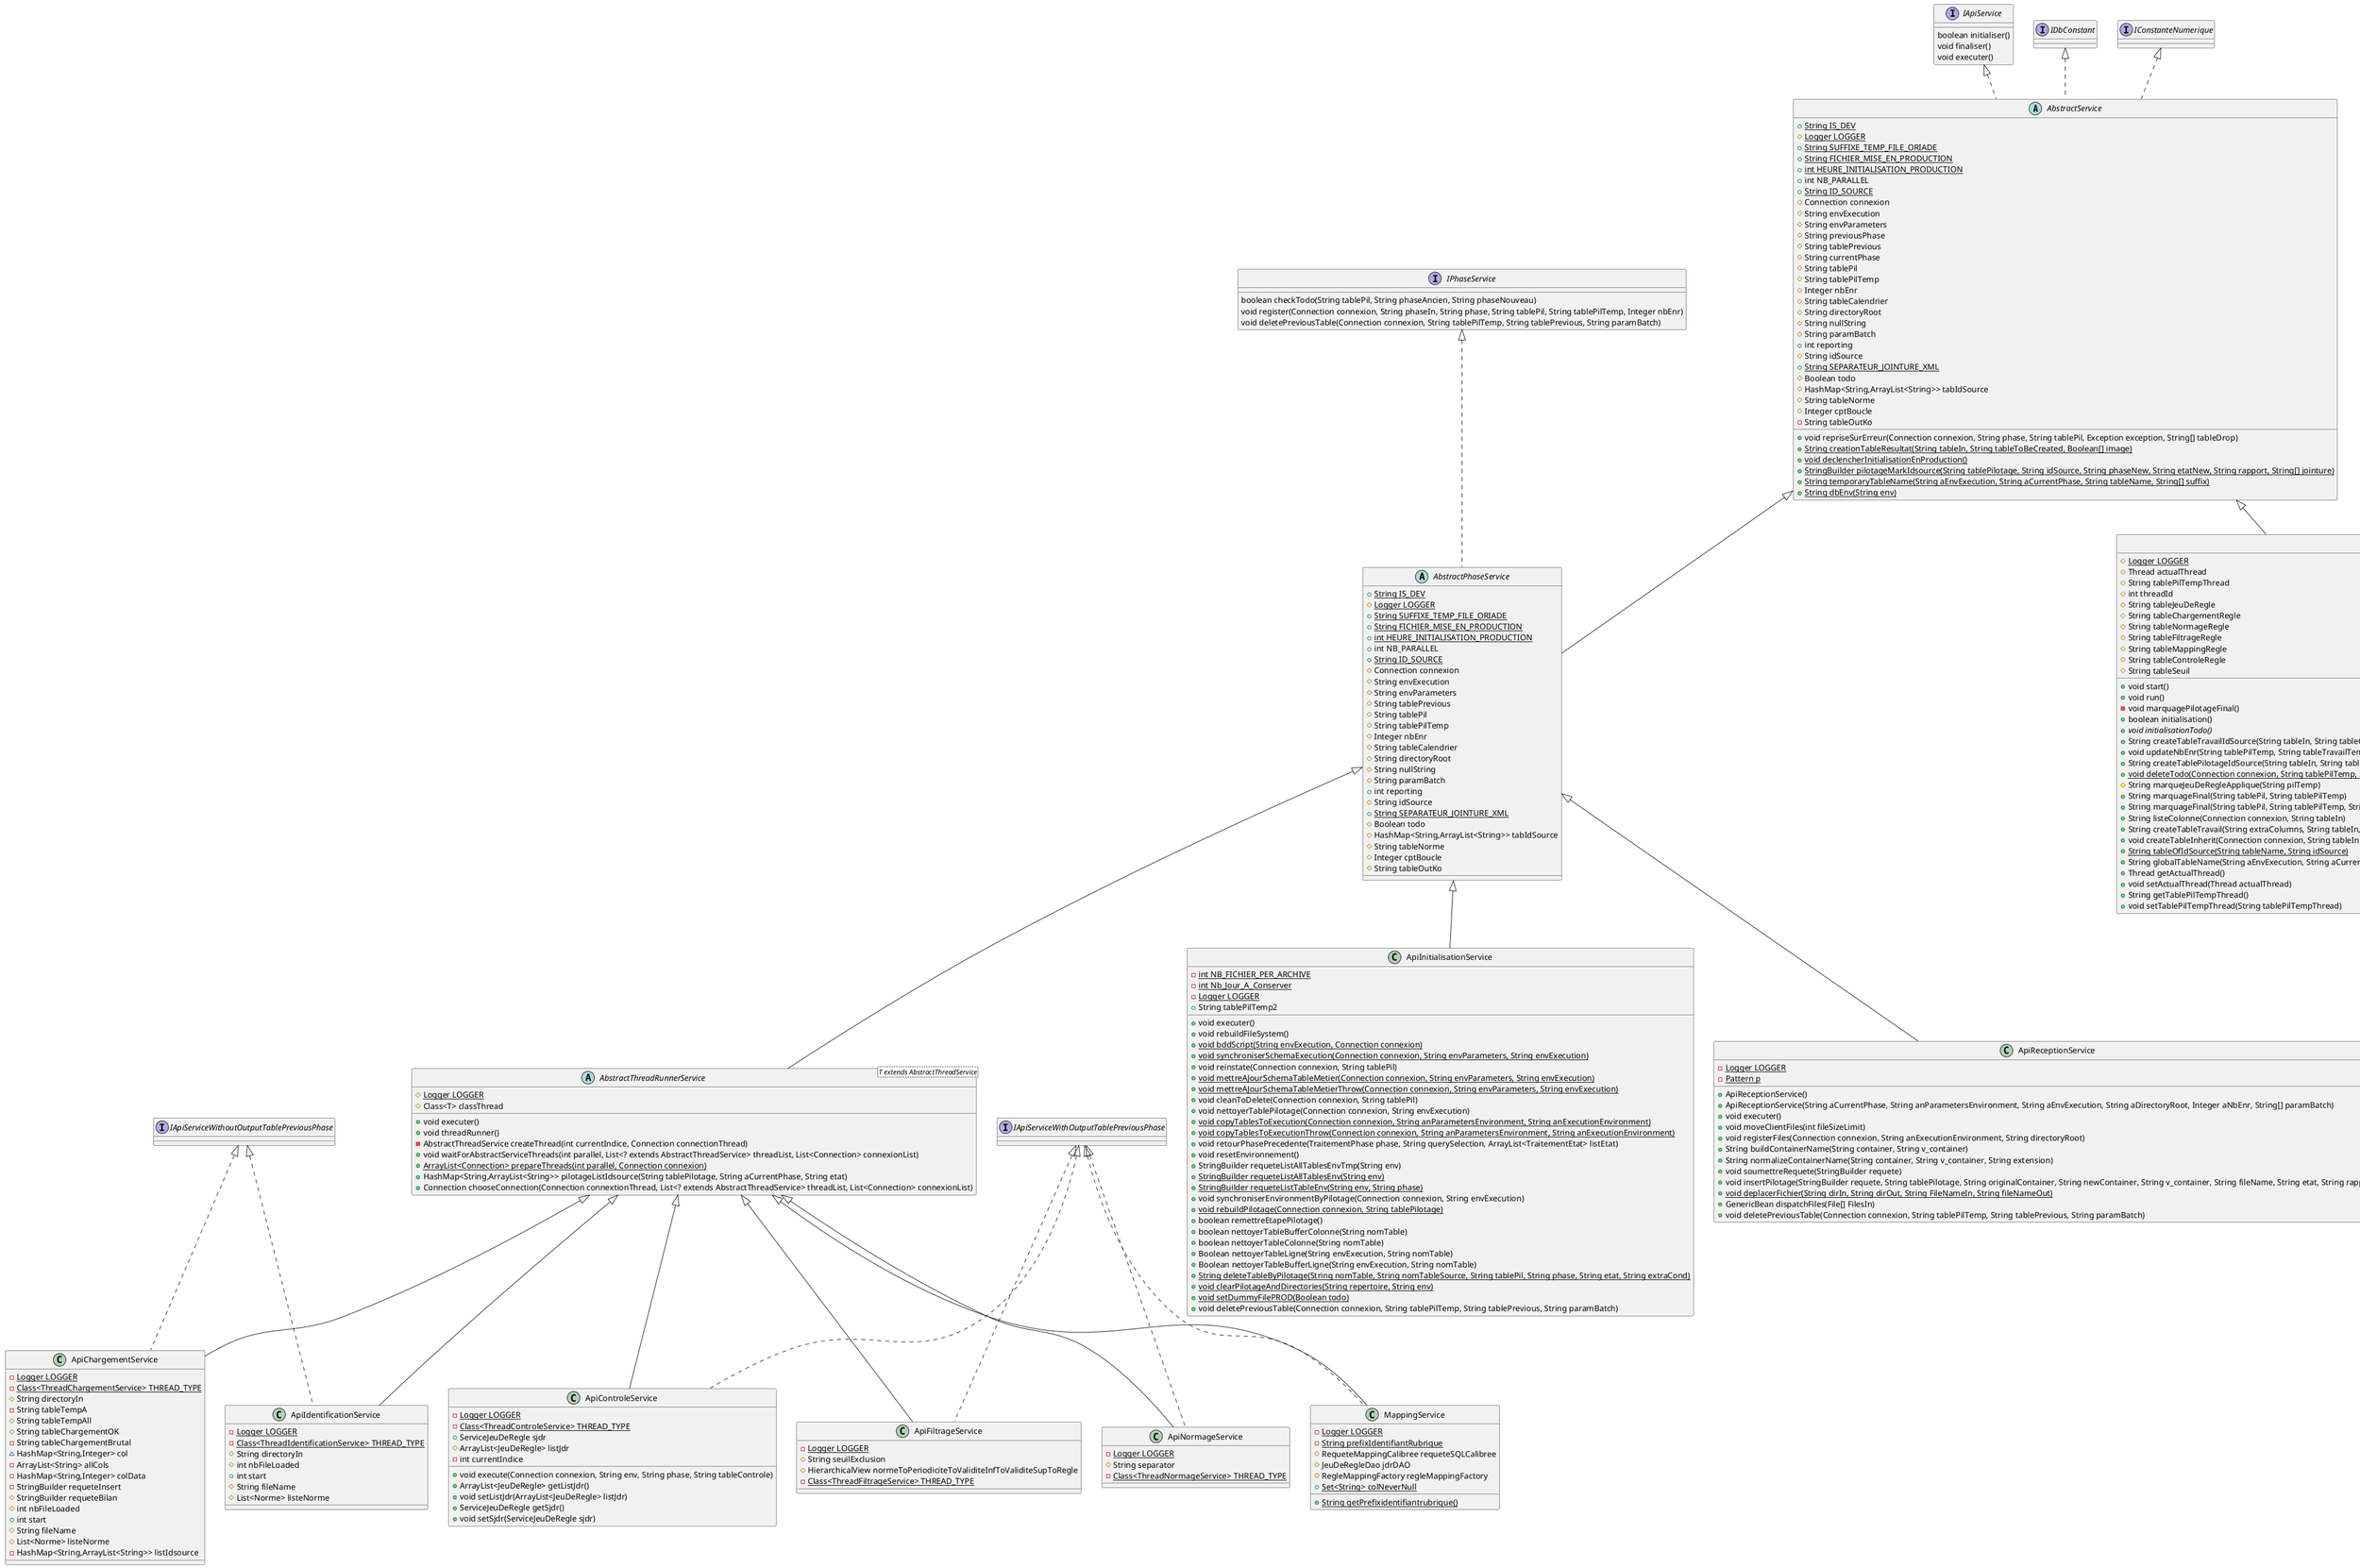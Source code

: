 @startuml
abstract class AbstractService [[java:fr.insee.arc.core.service.AbstractService]] {
	+{static}String IS_DEV
	#{static}Logger LOGGER
	+{static}String SUFFIXE_TEMP_FILE_ORIADE
	+{static}String FICHIER_MISE_EN_PRODUCTION
	+{static}int HEURE_INITIALISATION_PRODUCTION
	+int NB_PARALLEL
	+{static}String ID_SOURCE
	#Connection connexion
	#String envExecution
	#String envParameters
	#String previousPhase
	#String tablePrevious
	#String currentPhase
	#String tablePil
	#String tablePilTemp
	#Integer nbEnr
	#String tableCalendrier
	#String directoryRoot
	#String nullString
	#String paramBatch
	+int reporting
	#String idSource
	+{static}String SEPARATEUR_JOINTURE_XML
	#Boolean todo
	#HashMap<String,ArrayList<String>> tabIdSource
	#String tableNorme
	#Integer cptBoucle
	-String tableOutKo
	+void repriseSurErreur(Connection connexion, String phase, String tablePil, Exception exception, String[] tableDrop)
	+{static}String creationTableResultat(String tableIn, String tableToBeCreated, Boolean[] image)
	+{static}void declencherInitialisationEnProduction()
	+{static}StringBuilder pilotageMarkIdsource(String tablePilotage, String idSource, String phaseNew, String etatNew, String rapport, String[] jointure)
	+{static}String temporaryTableName(String aEnvExecution, String aCurrentPhase, String tableName, String[] suffix)
	+{static}String dbEnv(String env)
}

interface IApiService [[java:fr.insee.arc.core.service.IApiService]] {
	boolean initialiser()
	void finaliser()
	void executer()
}

interface IDbConstant [[java:fr.insee.arc.core.model.IDbConstant]] {
}

interface IConstanteNumerique [[java:fr.insee.siera.textutils.IConstanteNumerique]] {
}

abstract class AbstractPhaseService [[java:fr.insee.arc.core.service.AbstractPhaseService]] {
+{static}String IS_DEV
	#{static}Logger LOGGER
	+{static}String SUFFIXE_TEMP_FILE_ORIADE
	+{static}String FICHIER_MISE_EN_PRODUCTION
	+{static}int HEURE_INITIALISATION_PRODUCTION
	+int NB_PARALLEL
	+{static}String ID_SOURCE
	#Connection connexion
	#String envExecution
	#String envParameters
	#String tablePrevious
	#String tablePil
	#String tablePilTemp
	#Integer nbEnr
	#String tableCalendrier
	#String directoryRoot
	#String nullString
	#String paramBatch
	+int reporting
	#String idSource
	+{static}String SEPARATEUR_JOINTURE_XML
	#Boolean todo
	#HashMap<String,ArrayList<String>> tabIdSource
	#String tableNorme
	#Integer cptBoucle
	#String tableOutKo
}

interface IPhaseService [[java:fr.insee.arc.core.service.IPhaseService]] {
	boolean checkTodo(String tablePil, String phaseAncien, String phaseNouveau)
	void register(Connection connexion, String phaseIn, String phase, String tablePil, String tablePilTemp, Integer nbEnr)
	void deletePreviousTable(Connection connexion, String tablePilTemp, String tablePrevious, String paramBatch)
}

abstract class AbstractThreadService [[java:fr.insee.arc.core.service.thread.AbstractThreadService]] {
	#{static}Logger LOGGER
	#Thread actualThread
	#String tablePilTempThread
	#int threadId
	#String tableJeuDeRegle
	#String tableChargementRegle
	#String tableNormageRegle
	#String tableFiltrageRegle
	#String tableMappingRegle
	#String tableControleRegle
	#String tableSeuil
	+void start()
	+void run()
	-void marquagePilotageFinal()
	+boolean initialisation()
	+{abstract}void initialisationTodo()
	+String createTableTravailIdSource(String tableIn, String tableOut, String idSource, String[] extraCols)
	+void updateNbEnr(String tablePilTemp, String tableTravailTemp)
	+String createTablePilotageIdSource(String tableIn, String tableOut, String idSource)
	+{static}void deleteTodo(Connection connexion, String tablePilTemp, String tablePrevious, String paramBatch)
	#String marqueJeuDeRegleApplique(String pilTemp)
	+String marquageFinal(String tablePil, String tablePilTemp)
	+String marquageFinal(String tablePil, String tablePilTemp, String id_source)
	+String listeColonne(Connection connexion, String tableIn)
	+String createTableTravail(String extraColumns, String tableIn, String tableOut, String tablePilTemp, String idSource, Boolean isIdSource, String[] etat_traitement)
	+void createTableInherit(Connection connexion, String tableIn, String tableIdSource)
	+{static}String tableOfIdSource(String tableName, String idSource)
	+String globalTableName(String aEnvExecution, String aCurrentPhase, String tableName)
	+Thread getActualThread()
	+void setActualThread(Thread actualThread)
	+String getTablePilTempThread()
	+void setTablePilTempThread(String tablePilTempThread)
}

interface Runnable [[java:java.lang.Runnable]] {
	void run()
}

abstract class "AbstractThreadRunnerService<T extends AbstractThreadService>" as AbstractThreadRunnerService_AbstractThreadService_ [[java:fr.insee.arc.core.service.AbstractThreadRunnerService]] {
	#{static}Logger LOGGER
	#Class<T> classThread
	+void executer()
	+void threadRunner()
	-AbstractThreadService createThread(int currentIndice, Connection connectionThread)
	+void waitForAbstractServiceThreads(int parallel, List<? extends AbstractThreadService> threadList, List<Connection> connexionList)
	+{static}ArrayList<Connection> prepareThreads(int parallel, Connection connexion)
	+HashMap<String,ArrayList<String>> pilotageListIdsource(String tablePilotage, String aCurrentPhase, String etat)
	+Connection chooseConnection(Connection connextionThread, List<? extends AbstractThreadService> threadList, List<Connection> connexionList)
}

class ApiChargementService [[java:fr.insee.arc.core.service.ApiChargementService]] {
	-{static}Logger LOGGER
	-{static}Class<ThreadChargementService> THREAD_TYPE
	#String directoryIn
	-String tableTempA
	#String tableTempAll
	#String tableChargementOK
	-String tableChargementBrutal
	~HashMap<String,Integer> col
	-ArrayList<String> allCols
	-HashMap<String,Integer> colData
	-StringBuilder requeteInsert
	#StringBuilder requeteBilan
	#int nbFileLoaded
	+int start
	#String fileName
	#List<Norme> listeNorme
	-HashMap<String,ArrayList<String>> listIdsource
}

interface IApiServiceWithoutOutputTablePreviousPhase [[java:fr.insee.arc.core.service.IApiServiceWithoutOutputTablePreviousPhase]] {
}

class ApiControleService [[java:fr.insee.arc.core.service.ApiControleService]] {
	-{static}Logger LOGGER
	-{static}Class<ThreadControleService> THREAD_TYPE
	+ServiceJeuDeRegle sjdr
	#ArrayList<JeuDeRegle> listJdr
	-int currentIndice
	+void execute(Connection connexion, String env, String phase, String tableControle)
	+ArrayList<JeuDeRegle> getListJdr()
	+void setListJdr(ArrayList<JeuDeRegle> listJdr)
	+ServiceJeuDeRegle getSjdr()
	+void setSjdr(ServiceJeuDeRegle sjdr)
}

interface IApiServiceWithOutputTablePreviousPhase [[java:fr.insee.arc.core.service.IApiServiceWithOutputTablePreviousPhase]] {
}

class ApiFiltrageService [[java:fr.insee.arc.core.service.ApiFiltrageService]] {
	-{static}Logger LOGGER
	#String seuilExclusion
	#HierarchicalView normeToPeriodiciteToValiditeInfToValiditeSupToRegle
	-{static}Class<ThreadFiltrageService> THREAD_TYPE
}

class ApiIdentificationService [[java:fr.insee.arc.core.service.ApiIdentificationService]] {
	-{static}Logger LOGGER
	-{static}Class<ThreadIdentificationService> THREAD_TYPE
	#String directoryIn
	#int nbFileLoaded
	+int start
	#String fileName
	#List<Norme> listeNorme
}

class ApiInitialisationService [[java:fr.insee.arc.core.service.ApiInitialisationService]] {
	-{static}int NB_FICHIER_PER_ARCHIVE
	-{static}int Nb_Jour_A_Conserver
	-{static}Logger LOGGER
	+String tablePilTemp2
	+void executer()
	+void rebuildFileSystem()
	+{static}void bddScript(String envExecution, Connection connexion)
	+{static}void synchroniserSchemaExecution(Connection connexion, String envParameters, String envExecution)
	+void reinstate(Connection connexion, String tablePil)
	+{static}void mettreAJourSchemaTableMetier(Connection connexion, String envParameters, String envExecution)
	+{static}void mettreAJourSchemaTableMetierThrow(Connection connexion, String envParameters, String envExecution)
	+void cleanToDelete(Connection connexion, String tablePil)
	+void nettoyerTablePilotage(Connection connexion, String envExecution)
	+{static}void copyTablesToExecution(Connection connexion, String anParametersEnvironment, String anExecutionEnvironment)
	+{static}void copyTablesToExecutionThrow(Connection connexion, String anParametersEnvironment, String anExecutionEnvironment)
	+void retourPhasePrecedente(TraitementPhase phase, String querySelection, ArrayList<TraitementEtat> listEtat)
	+void resetEnvironnement()
	+StringBuilder requeteListAllTablesEnvTmp(String env)
	+{static}StringBuilder requeteListAllTablesEnv(String env)
	+{static}StringBuilder requeteListTableEnv(String env, String phase)
	+void synchroniserEnvironmentByPilotage(Connection connexion, String envExecution)
	+{static}void rebuildPilotage(Connection connexion, String tablePilotage)
	+boolean remettreEtapePilotage()
	+boolean nettoyerTableBufferColonne(String nomTable)
	+boolean nettoyerTableColonne(String nomTable)
	+Boolean nettoyerTableLigne(String envExecution, String nomTable)
	+Boolean nettoyerTableBufferLigne(String envExecution, String nomTable)
	+{static}String deleteTableByPilotage(String nomTable, String nomTableSource, String tablePil, String phase, String etat, String extraCond)
	+{static}void clearPilotageAndDirectories(String repertoire, String env)
	+{static}void setDummyFilePROD(Boolean todo)
	+void deletePreviousTable(Connection connexion, String tablePilTemp, String tablePrevious, String paramBatch)
}

class ApiNormageService [[java:fr.insee.arc.core.service.ApiNormageService]] {
	-{static}Logger LOGGER
	#String separator
	-{static}Class<ThreadNormageService> THREAD_TYPE
}

class ApiReceptionService [[java:fr.insee.arc.core.service.ApiReceptionService]] {
-{static}Logger LOGGER
	-{static}Pattern p
	+ApiReceptionService()
	+ApiReceptionService(String aCurrentPhase, String anParametersEnvironment, String aEnvExecution, String aDirectoryRoot, Integer aNbEnr, String[] paramBatch)
	+void executer()
	+void moveClientFiles(int fileSizeLimit)
	+void registerFiles(Connection connexion, String anExecutionEnvironment, String directoryRoot)
	+String buildContainerName(String container, String v_container)
	+String normalizeContainerName(String container, String v_container, String extension)
	+void soumettreRequete(StringBuilder requete)
	+void insertPilotage(StringBuilder requete, String tablePilotage, String originalContainer, String newContainer, String v_container, String fileName, String etat, String rapport)
	+{static}void deplacerFichier(String dirIn, String dirOut, String FileNameIn, String fileNameOut)
	+GenericBean dispatchFiles(File[] FilesIn)
	+void deletePreviousTable(Connection connexion, String tablePilTemp, String tablePrevious, String paramBatch)
}

class MappingService [[java:fr.insee.arc.core.service.mapping.MappingService]] {
	-{static}Logger LOGGER
	-{static}String prefixIdentifiantRubrique
	#RequeteMappingCalibree requeteSQLCalibree
	#JeuDeRegleDao jdrDAO
	#RegleMappingFactory regleMappingFactory
	+{static}Set<String> colNeverNull
	+{static}String getPrefixidentifiantrubrique()
}

class ThreadPhaseService {
}

AbstractService <|-- AbstractPhaseService
IApiService <|.. AbstractService
IDbConstant <|.. AbstractService
IConstanteNumerique <|.. AbstractService
IPhaseService <|.. AbstractPhaseService
AbstractService <|-- AbstractThreadService
Runnable <|.. AbstractThreadService
AbstractPhaseService <|-- AbstractThreadRunnerService_AbstractThreadService_
AbstractThreadRunnerService_AbstractThreadService_ <|-- ApiChargementService
IApiServiceWithoutOutputTablePreviousPhase <|.. ApiChargementService
AbstractThreadRunnerService_AbstractThreadService_ <|-- ApiControleService
IApiServiceWithOutputTablePreviousPhase <|.. ApiControleService
AbstractThreadRunnerService_AbstractThreadService_ <|-- ApiFiltrageService
IApiServiceWithOutputTablePreviousPhase <|.. ApiFiltrageService
AbstractThreadRunnerService_AbstractThreadService_ <|-- ApiIdentificationService
IApiServiceWithoutOutputTablePreviousPhase <|.. ApiIdentificationService
AbstractPhaseService <|-- ApiInitialisationService
AbstractThreadRunnerService_AbstractThreadService_ <|-- ApiNormageService
IApiServiceWithOutputTablePreviousPhase <|.. ApiNormageService
AbstractPhaseService <|-- ApiReceptionService
AbstractThreadRunnerService_AbstractThreadService_ <|-- MappingService
IApiServiceWithOutputTablePreviousPhase <|.. MappingService
AbstractThreadService <|-- ThreadPhaseService

@enduml